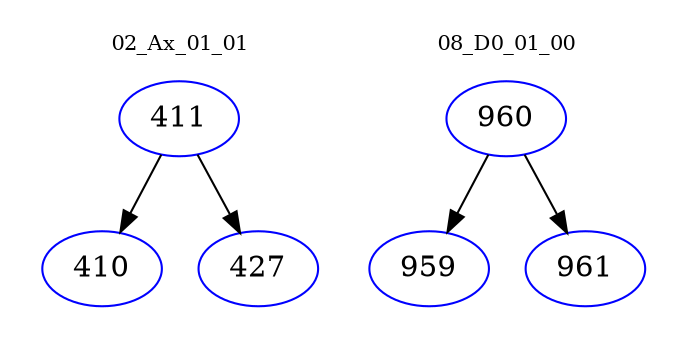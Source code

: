 digraph{
subgraph cluster_0 {
color = white
label = "02_Ax_01_01";
fontsize=10;
T0_411 [label="411", color="blue"]
T0_411 -> T0_410 [color="black"]
T0_410 [label="410", color="blue"]
T0_411 -> T0_427 [color="black"]
T0_427 [label="427", color="blue"]
}
subgraph cluster_1 {
color = white
label = "08_D0_01_00";
fontsize=10;
T1_960 [label="960", color="blue"]
T1_960 -> T1_959 [color="black"]
T1_959 [label="959", color="blue"]
T1_960 -> T1_961 [color="black"]
T1_961 [label="961", color="blue"]
}
}
